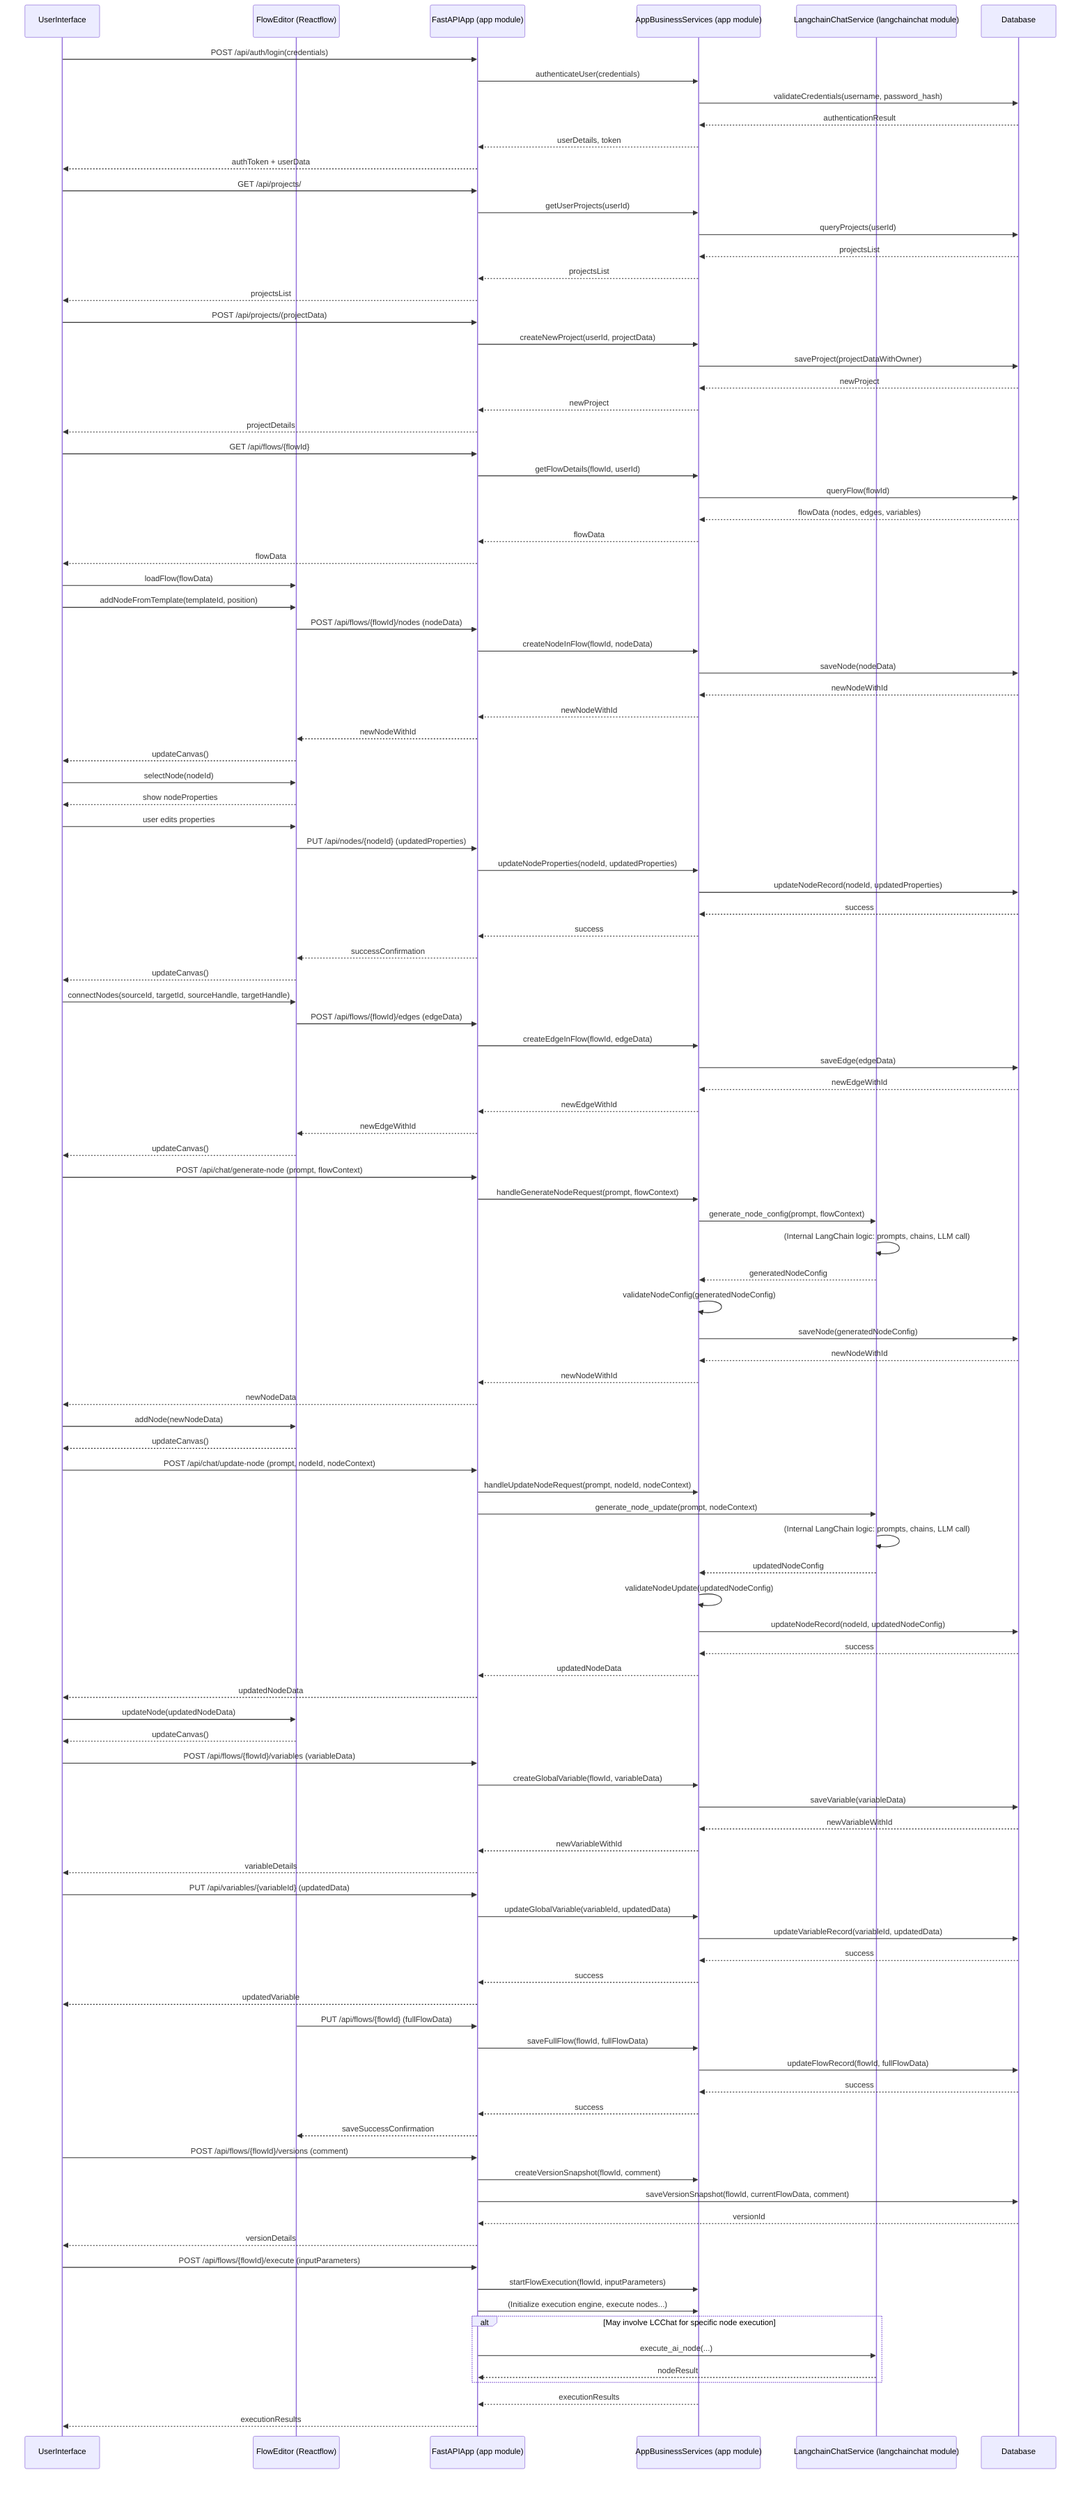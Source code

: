 sequenceDiagram
    participant UI as UserInterface
    participant FE as FlowEditor (Reactflow)
    participant AppAPI as FastAPIApp (app module)
    participant AppServices as AppBusinessServices (app module)
    participant LCChat as LangchainChatService (langchainchat module)
    participant DB as Database

    %% 用户登录流程
    UI->>AppAPI: POST /api/auth/login(credentials)
    AppAPI->>AppServices: authenticateUser(credentials)
    AppServices->>DB: validateCredentials(username, password_hash)
    DB-->>AppServices: authenticationResult
    AppServices-->>AppAPI: userDetails, token
    AppAPI-->>UI: authToken + userData

    %% 加载项目列表
    UI->>AppAPI: GET /api/projects/
    AppAPI->>AppServices: getUserProjects(userId)
    AppServices->>DB: queryProjects(userId)
    DB-->>AppServices: projectsList
    AppServices-->>AppAPI: projectsList
    AppAPI-->>UI: projectsList

    %% 创建新项目
    UI->>AppAPI: POST /api/projects/(projectData)
    AppAPI->>AppServices: createNewProject(userId, projectData)
    AppServices->>DB: saveProject(projectDataWithOwner)
    DB-->>AppServices: newProject
    AppServices-->>AppAPI: newProject
    AppAPI-->>UI: projectDetails

    %% 加载流程图
    UI->>AppAPI: GET /api/flows/{flowId}
    AppAPI->>AppServices: getFlowDetails(flowId, userId)
    AppServices->>DB: queryFlow(flowId)
    DB-->>AppServices: flowData (nodes, edges, variables)
    AppServices-->>AppAPI: flowData
    AppAPI-->>UI: flowData
    UI->>FE: loadFlow(flowData)

    %% 添加节点 - 通过模板 (假设模板信息已加载或通过另一API获取)
    UI->>FE: addNodeFromTemplate(templateId, position)
    FE->>AppAPI: POST /api/flows/{flowId}/nodes (nodeData)
    AppAPI->>AppServices: createNodeInFlow(flowId, nodeData)
    AppServices->>DB: saveNode(nodeData)
    DB-->>AppServices: newNodeWithId
    AppServices-->>AppAPI: newNodeWithId
    AppAPI-->>FE: newNodeWithId
    FE-->>UI: updateCanvas()

    %% 编辑节点属性
    UI->>FE: selectNode(nodeId)
    FE-->>UI: show nodeProperties
    UI->>FE: user edits properties
    FE->>AppAPI: PUT /api/nodes/{nodeId} (updatedProperties)
    AppAPI->>AppServices: updateNodeProperties(nodeId, updatedProperties)
    AppServices->>DB: updateNodeRecord(nodeId, updatedProperties)
    DB-->>AppServices: success
    AppServices-->>AppAPI: success
    AppAPI-->>FE: successConfirmation
    FE-->>UI: updateCanvas()

    %% 连接节点 (创建边)
    UI->>FE: connectNodes(sourceId, targetId, sourceHandle, targetHandle)
    FE->>AppAPI: POST /api/flows/{flowId}/edges (edgeData)
    AppAPI->>AppServices: createEdgeInFlow(flowId, edgeData)
    AppServices->>DB: saveEdge(edgeData)
    DB-->>AppServices: newEdgeWithId
    AppServices-->>AppAPI: newEdgeWithId
    AppAPI-->>FE: newEdgeWithId
    FE-->>UI: updateCanvas()

    %% 使用AI助手生成节点
    UI->>AppAPI: POST /api/chat/generate-node (prompt, flowContext)
    AppAPI->>AppServices: handleGenerateNodeRequest(prompt, flowContext)
    AppServices->>LCChat: generate_node_config(prompt, flowContext) # 调用 langchainchat 服务
    LCChat->>LCChat: (Internal LangChain logic: prompts, chains, LLM call)
    LCChat-->>AppServices: generatedNodeConfig
    AppServices->>AppServices: validateNodeConfig(generatedNodeConfig)
    AppServices->>DB: saveNode(generatedNodeConfig)
    DB-->>AppServices: newNodeWithId
    AppServices-->>AppAPI: newNodeWithId
    AppAPI-->>UI: newNodeData # 返回新节点信息给前端
    UI->>FE: addNode(newNodeData)
    FE-->>UI: updateCanvas()

    %% 使用AI助手修改节点
    UI->>AppAPI: POST /api/chat/update-node (prompt, nodeId, nodeContext)
    AppAPI->>AppServices: handleUpdateNodeRequest(prompt, nodeId, nodeContext)
    AppAPI->>LCChat: generate_node_update(prompt, nodeContext) # 调用 langchainchat 服务
    LCChat->>LCChat: (Internal LangChain logic: prompts, chains, LLM call)
    LCChat-->>AppServices: updatedNodeConfig
    AppServices->>AppServices: validateNodeUpdate(updatedNodeConfig)
    AppServices->>DB: updateNodeRecord(nodeId, updatedNodeConfig)
    DB-->>AppServices: success
    AppServices-->>AppAPI: updatedNodeData
    AppAPI-->>UI: updatedNodeData # 返回更新后的节点信息
    UI->>FE: updateNode(updatedNodeData)
    FE-->>UI: updateCanvas()

    %% 管理全局变量
    UI->>AppAPI: POST /api/flows/{flowId}/variables (variableData)
    AppAPI->>AppServices: createGlobalVariable(flowId, variableData)
    AppServices->>DB: saveVariable(variableData)
    DB-->>AppServices: newVariableWithId
    AppServices-->>AppAPI: newVariableWithId
    AppAPI-->>UI: variableDetails

    UI->>AppAPI: PUT /api/variables/{variableId} (updatedData)
    AppAPI->>AppServices: updateGlobalVariable(variableId, updatedData)
    AppServices->>DB: updateVariableRecord(variableId, updatedData)
    DB-->>AppServices: success
    AppServices-->>AppAPI: success
    AppAPI-->>UI: updatedVariable

    %% 保存流程图 (假设自动保存或显式触发)
    FE->>AppAPI: PUT /api/flows/{flowId} (fullFlowData)
    AppAPI->>AppServices: saveFullFlow(flowId, fullFlowData)
    AppServices->>DB: updateFlowRecord(flowId, fullFlowData)
    DB-->>AppServices: success
    AppServices-->>AppAPI: success
    AppAPI-->>FE: saveSuccessConfirmation

    %% 创建版本快照 (可选)
    UI->>AppAPI: POST /api/flows/{flowId}/versions (comment)
    AppAPI->>AppServices: createVersionSnapshot(flowId, comment)
    AppAPI->>DB: saveVersionSnapshot(flowId, currentFlowData, comment)
    DB-->>AppAPI: versionId
    AppAPI-->>UI: versionDetails

    %% 执行流程图 (简化流程)
    UI->>AppAPI: POST /api/flows/{flowId}/execute (inputParameters)
    AppAPI->>AppServices: startFlowExecution(flowId, inputParameters)
    AppAPI->>AppServices: (Initialize execution engine, execute nodes...)
    alt May involve LCChat for specific node execution
        AppAPI->>LCChat: execute_ai_node(...)
        LCChat-->>AppAPI: nodeResult
    end
    AppServices-->>AppAPI: executionResults
    AppAPI-->>UI: executionResults